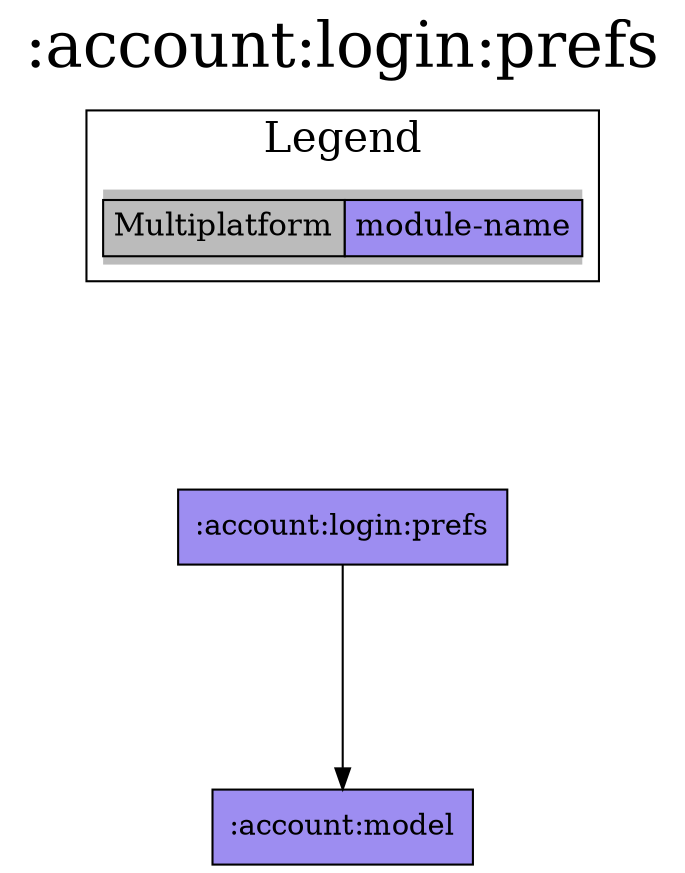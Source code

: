 digraph {
edge ["dir"="forward"]
graph ["dpi"="100","label"=":account:login:prefs","labelloc"="t","fontsize"="30","ranksep"="1.5","rankdir"="TB"]
node ["style"="filled"]
":account:login:prefs" ["fillcolor"="#9D8DF1","shape"="box"]
":account:model" ["fillcolor"="#9D8DF1","shape"="box"]
{
edge ["dir"="none"]
graph ["rank"="same"]
}
":account:login:prefs" -> ":account:model"
subgraph "cluster_legend" {
edge ["dir"="none"]
graph ["label"="Legend","fontsize"="20"]
"Legend" ["style"="filled","fillcolor"="#bbbbbb","shape"="none","margin"="0","fontsize"="15","label"=<
<TABLE BORDER="0" CELLBORDER="1" CELLSPACING="0" CELLPADDING="4">
<TR><TD>Multiplatform</TD><TD BGCOLOR="#9D8DF1">module-name</TD></TR>
</TABLE>
>]
} -> ":account:login:prefs" ["style"="invis"]
}
